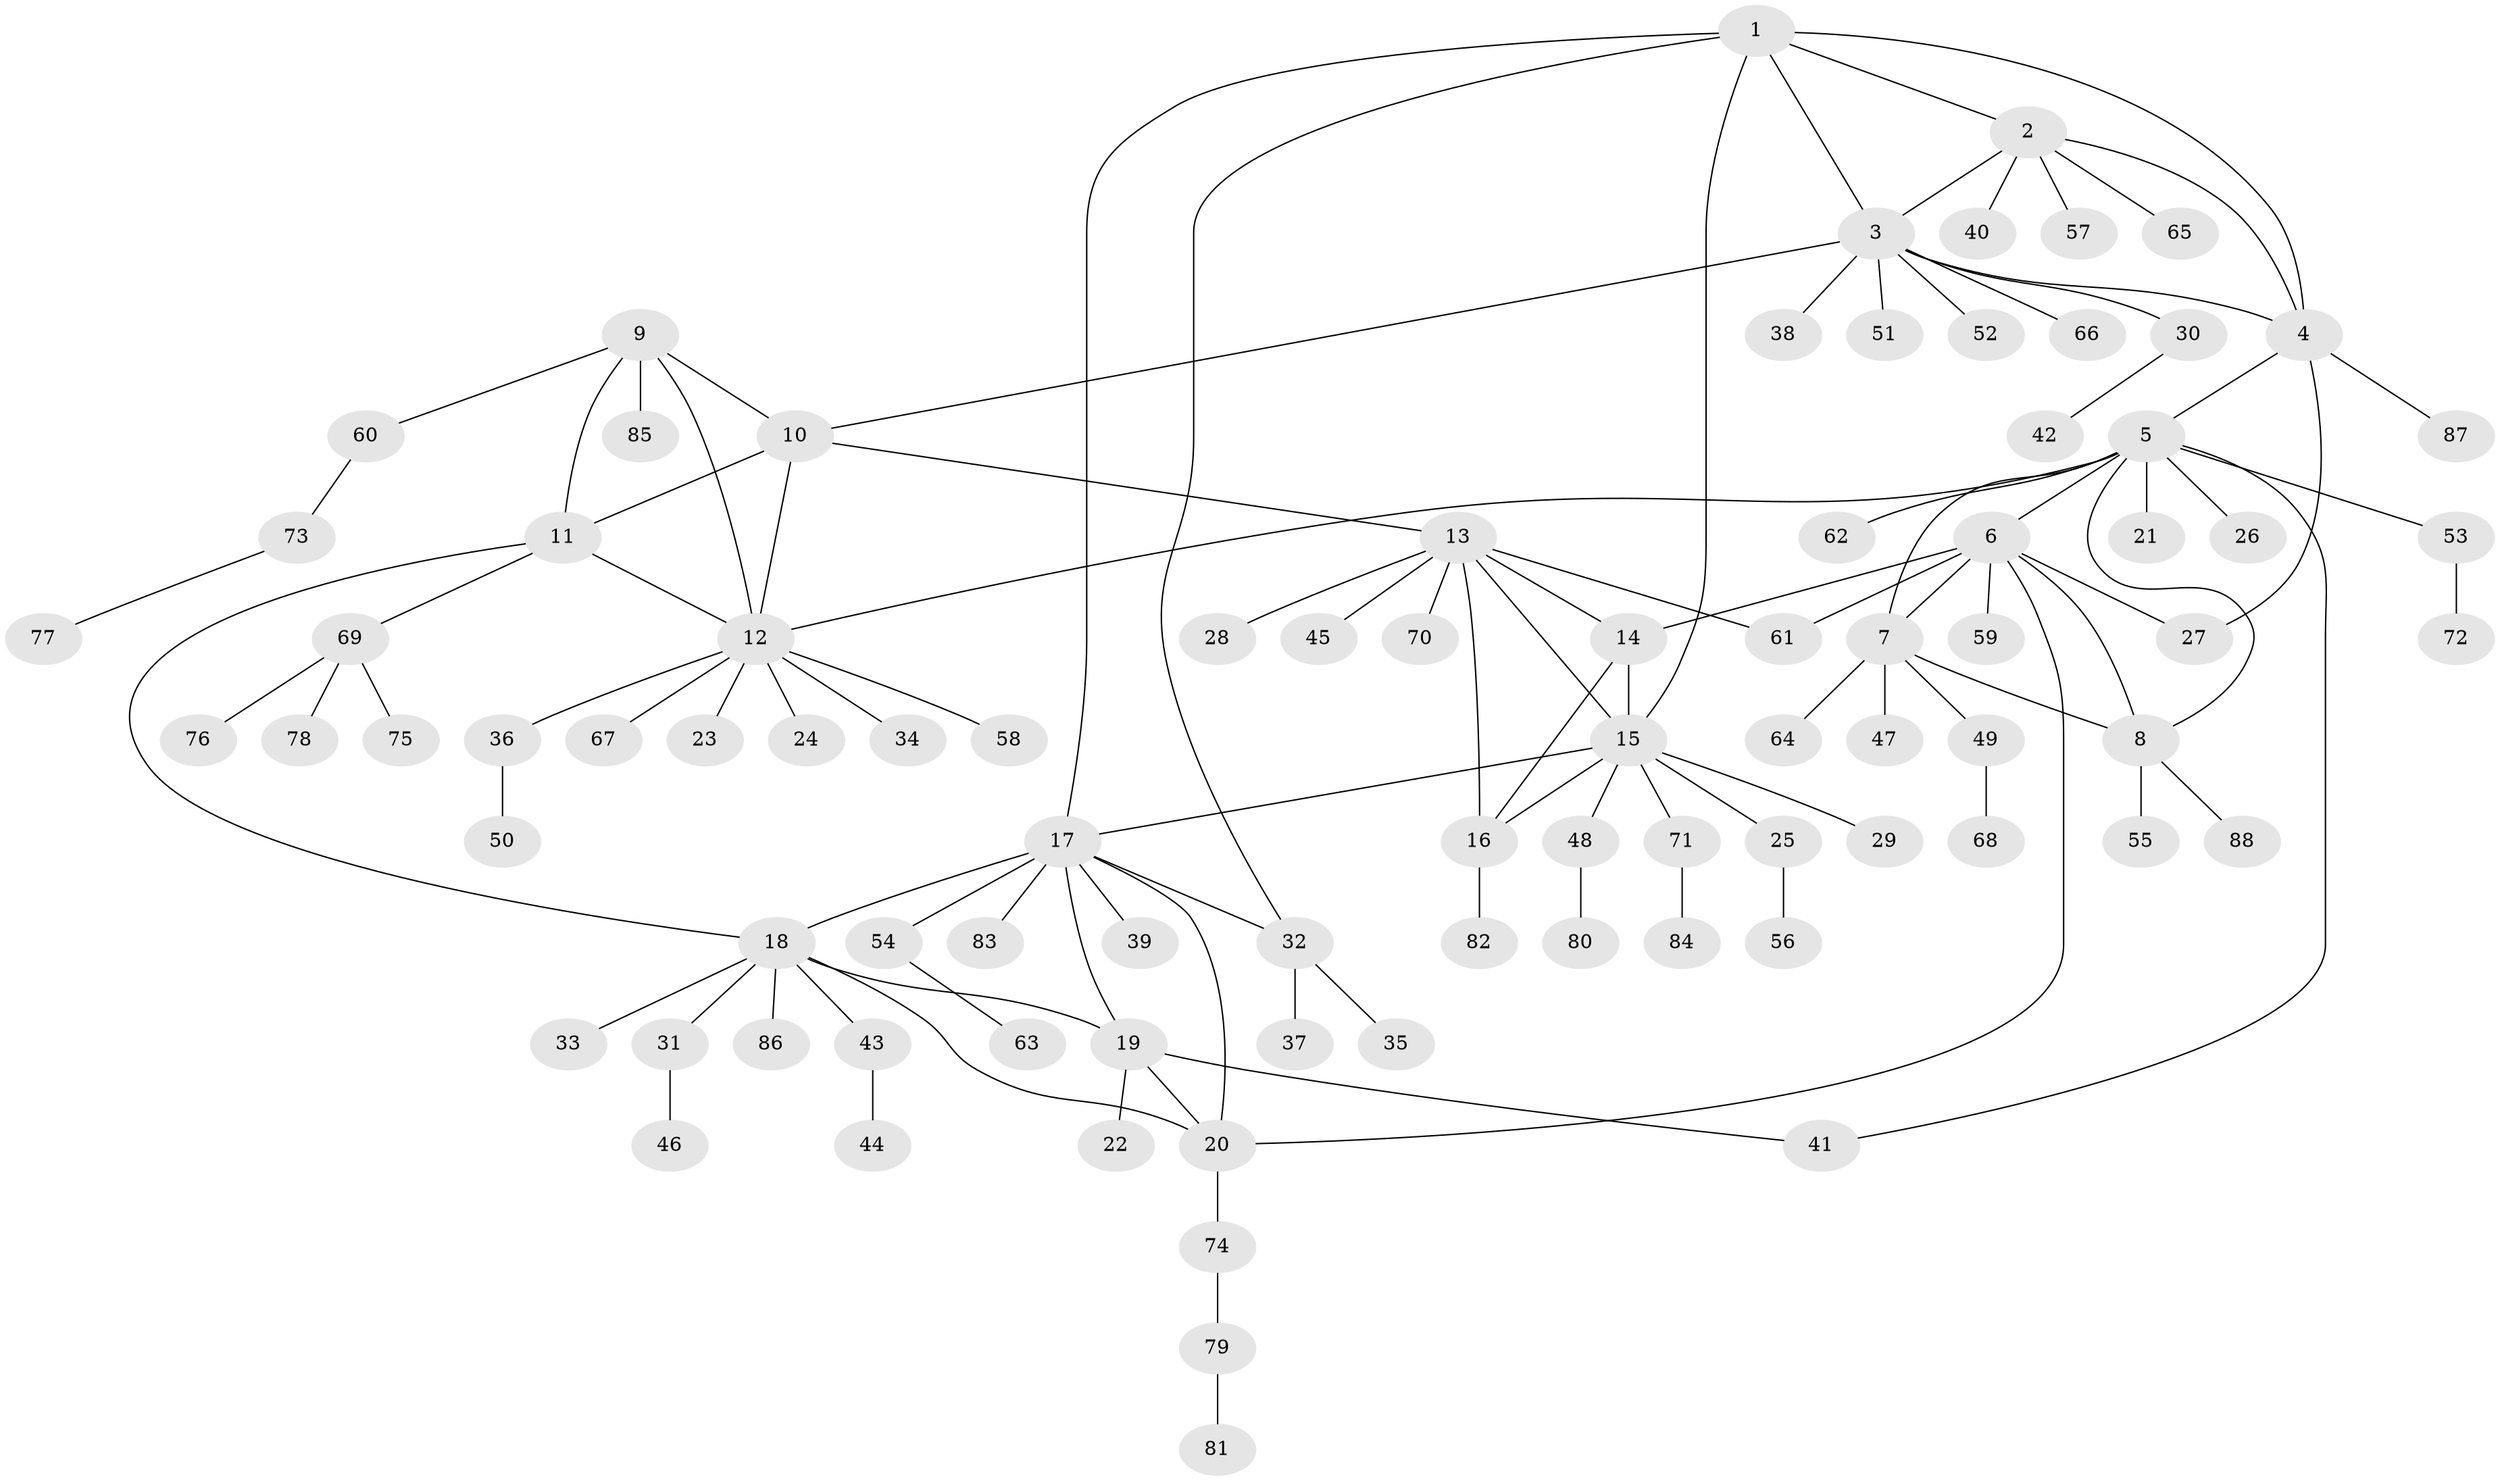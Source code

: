 // Generated by graph-tools (version 1.1) at 2025/54/03/09/25 04:54:10]
// undirected, 88 vertices, 112 edges
graph export_dot {
graph [start="1"]
  node [color=gray90,style=filled];
  1;
  2;
  3;
  4;
  5;
  6;
  7;
  8;
  9;
  10;
  11;
  12;
  13;
  14;
  15;
  16;
  17;
  18;
  19;
  20;
  21;
  22;
  23;
  24;
  25;
  26;
  27;
  28;
  29;
  30;
  31;
  32;
  33;
  34;
  35;
  36;
  37;
  38;
  39;
  40;
  41;
  42;
  43;
  44;
  45;
  46;
  47;
  48;
  49;
  50;
  51;
  52;
  53;
  54;
  55;
  56;
  57;
  58;
  59;
  60;
  61;
  62;
  63;
  64;
  65;
  66;
  67;
  68;
  69;
  70;
  71;
  72;
  73;
  74;
  75;
  76;
  77;
  78;
  79;
  80;
  81;
  82;
  83;
  84;
  85;
  86;
  87;
  88;
  1 -- 2;
  1 -- 3;
  1 -- 4;
  1 -- 15;
  1 -- 17;
  1 -- 32;
  2 -- 3;
  2 -- 4;
  2 -- 40;
  2 -- 57;
  2 -- 65;
  3 -- 4;
  3 -- 10;
  3 -- 30;
  3 -- 38;
  3 -- 51;
  3 -- 52;
  3 -- 66;
  4 -- 5;
  4 -- 27;
  4 -- 87;
  5 -- 6;
  5 -- 7;
  5 -- 8;
  5 -- 12;
  5 -- 21;
  5 -- 26;
  5 -- 41;
  5 -- 53;
  5 -- 62;
  6 -- 7;
  6 -- 8;
  6 -- 14;
  6 -- 20;
  6 -- 27;
  6 -- 59;
  6 -- 61;
  7 -- 8;
  7 -- 47;
  7 -- 49;
  7 -- 64;
  8 -- 55;
  8 -- 88;
  9 -- 10;
  9 -- 11;
  9 -- 12;
  9 -- 60;
  9 -- 85;
  10 -- 11;
  10 -- 12;
  10 -- 13;
  11 -- 12;
  11 -- 18;
  11 -- 69;
  12 -- 23;
  12 -- 24;
  12 -- 34;
  12 -- 36;
  12 -- 58;
  12 -- 67;
  13 -- 14;
  13 -- 15;
  13 -- 16;
  13 -- 28;
  13 -- 45;
  13 -- 61;
  13 -- 70;
  14 -- 15;
  14 -- 16;
  15 -- 16;
  15 -- 17;
  15 -- 25;
  15 -- 29;
  15 -- 48;
  15 -- 71;
  16 -- 82;
  17 -- 18;
  17 -- 19;
  17 -- 20;
  17 -- 32;
  17 -- 39;
  17 -- 54;
  17 -- 83;
  18 -- 19;
  18 -- 20;
  18 -- 31;
  18 -- 33;
  18 -- 43;
  18 -- 86;
  19 -- 20;
  19 -- 22;
  19 -- 41;
  20 -- 74;
  25 -- 56;
  30 -- 42;
  31 -- 46;
  32 -- 35;
  32 -- 37;
  36 -- 50;
  43 -- 44;
  48 -- 80;
  49 -- 68;
  53 -- 72;
  54 -- 63;
  60 -- 73;
  69 -- 75;
  69 -- 76;
  69 -- 78;
  71 -- 84;
  73 -- 77;
  74 -- 79;
  79 -- 81;
}
